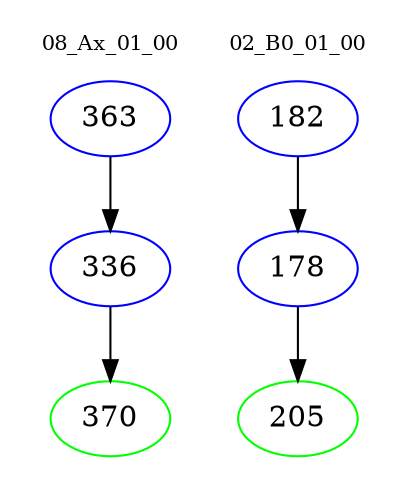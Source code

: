 digraph{
subgraph cluster_0 {
color = white
label = "08_Ax_01_00";
fontsize=10;
T0_363 [label="363", color="blue"]
T0_363 -> T0_336 [color="black"]
T0_336 [label="336", color="blue"]
T0_336 -> T0_370 [color="black"]
T0_370 [label="370", color="green"]
}
subgraph cluster_1 {
color = white
label = "02_B0_01_00";
fontsize=10;
T1_182 [label="182", color="blue"]
T1_182 -> T1_178 [color="black"]
T1_178 [label="178", color="blue"]
T1_178 -> T1_205 [color="black"]
T1_205 [label="205", color="green"]
}
}
